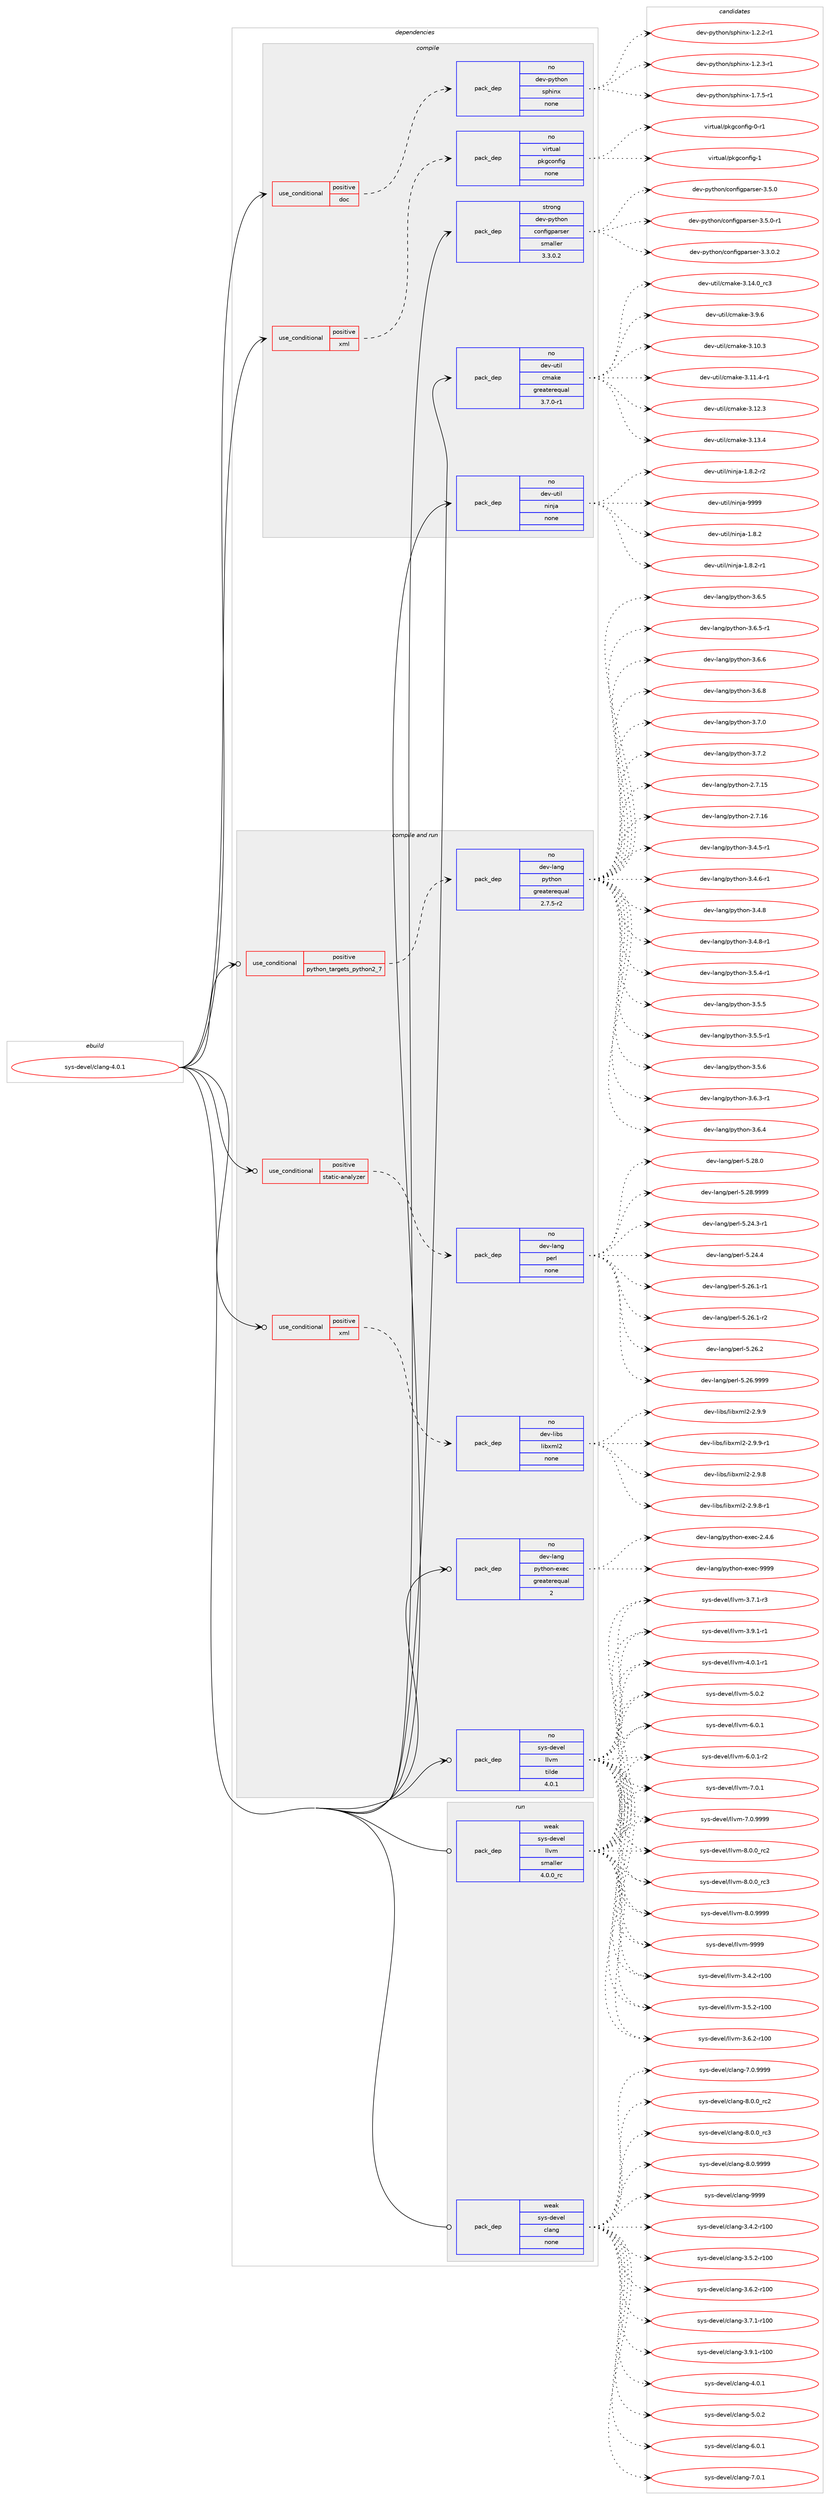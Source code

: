 digraph prolog {

# *************
# Graph options
# *************

newrank=true;
concentrate=true;
compound=true;
graph [rankdir=LR,fontname=Helvetica,fontsize=10,ranksep=1.5];#, ranksep=2.5, nodesep=0.2];
edge  [arrowhead=vee];
node  [fontname=Helvetica,fontsize=10];

# **********
# The ebuild
# **********

subgraph cluster_leftcol {
color=gray;
rank=same;
label=<<i>ebuild</i>>;
id [label="sys-devel/clang-4.0.1", color=red, width=4, href="../sys-devel/clang-4.0.1.svg"];
}

# ****************
# The dependencies
# ****************

subgraph cluster_midcol {
color=gray;
label=<<i>dependencies</i>>;
subgraph cluster_compile {
fillcolor="#eeeeee";
style=filled;
label=<<i>compile</i>>;
subgraph cond459390 {
dependency1726824 [label=<<TABLE BORDER="0" CELLBORDER="1" CELLSPACING="0" CELLPADDING="4"><TR><TD ROWSPAN="3" CELLPADDING="10">use_conditional</TD></TR><TR><TD>positive</TD></TR><TR><TD>doc</TD></TR></TABLE>>, shape=none, color=red];
subgraph pack1239136 {
dependency1726825 [label=<<TABLE BORDER="0" CELLBORDER="1" CELLSPACING="0" CELLPADDING="4" WIDTH="220"><TR><TD ROWSPAN="6" CELLPADDING="30">pack_dep</TD></TR><TR><TD WIDTH="110">no</TD></TR><TR><TD>dev-python</TD></TR><TR><TD>sphinx</TD></TR><TR><TD>none</TD></TR><TR><TD></TD></TR></TABLE>>, shape=none, color=blue];
}
dependency1726824:e -> dependency1726825:w [weight=20,style="dashed",arrowhead="vee"];
}
id:e -> dependency1726824:w [weight=20,style="solid",arrowhead="vee"];
subgraph cond459391 {
dependency1726826 [label=<<TABLE BORDER="0" CELLBORDER="1" CELLSPACING="0" CELLPADDING="4"><TR><TD ROWSPAN="3" CELLPADDING="10">use_conditional</TD></TR><TR><TD>positive</TD></TR><TR><TD>xml</TD></TR></TABLE>>, shape=none, color=red];
subgraph pack1239137 {
dependency1726827 [label=<<TABLE BORDER="0" CELLBORDER="1" CELLSPACING="0" CELLPADDING="4" WIDTH="220"><TR><TD ROWSPAN="6" CELLPADDING="30">pack_dep</TD></TR><TR><TD WIDTH="110">no</TD></TR><TR><TD>virtual</TD></TR><TR><TD>pkgconfig</TD></TR><TR><TD>none</TD></TR><TR><TD></TD></TR></TABLE>>, shape=none, color=blue];
}
dependency1726826:e -> dependency1726827:w [weight=20,style="dashed",arrowhead="vee"];
}
id:e -> dependency1726826:w [weight=20,style="solid",arrowhead="vee"];
subgraph pack1239138 {
dependency1726828 [label=<<TABLE BORDER="0" CELLBORDER="1" CELLSPACING="0" CELLPADDING="4" WIDTH="220"><TR><TD ROWSPAN="6" CELLPADDING="30">pack_dep</TD></TR><TR><TD WIDTH="110">no</TD></TR><TR><TD>dev-util</TD></TR><TR><TD>cmake</TD></TR><TR><TD>greaterequal</TD></TR><TR><TD>3.7.0-r1</TD></TR></TABLE>>, shape=none, color=blue];
}
id:e -> dependency1726828:w [weight=20,style="solid",arrowhead="vee"];
subgraph pack1239139 {
dependency1726829 [label=<<TABLE BORDER="0" CELLBORDER="1" CELLSPACING="0" CELLPADDING="4" WIDTH="220"><TR><TD ROWSPAN="6" CELLPADDING="30">pack_dep</TD></TR><TR><TD WIDTH="110">no</TD></TR><TR><TD>dev-util</TD></TR><TR><TD>ninja</TD></TR><TR><TD>none</TD></TR><TR><TD></TD></TR></TABLE>>, shape=none, color=blue];
}
id:e -> dependency1726829:w [weight=20,style="solid",arrowhead="vee"];
subgraph pack1239140 {
dependency1726830 [label=<<TABLE BORDER="0" CELLBORDER="1" CELLSPACING="0" CELLPADDING="4" WIDTH="220"><TR><TD ROWSPAN="6" CELLPADDING="30">pack_dep</TD></TR><TR><TD WIDTH="110">strong</TD></TR><TR><TD>dev-python</TD></TR><TR><TD>configparser</TD></TR><TR><TD>smaller</TD></TR><TR><TD>3.3.0.2</TD></TR></TABLE>>, shape=none, color=blue];
}
id:e -> dependency1726830:w [weight=20,style="solid",arrowhead="vee"];
}
subgraph cluster_compileandrun {
fillcolor="#eeeeee";
style=filled;
label=<<i>compile and run</i>>;
subgraph cond459392 {
dependency1726831 [label=<<TABLE BORDER="0" CELLBORDER="1" CELLSPACING="0" CELLPADDING="4"><TR><TD ROWSPAN="3" CELLPADDING="10">use_conditional</TD></TR><TR><TD>positive</TD></TR><TR><TD>python_targets_python2_7</TD></TR></TABLE>>, shape=none, color=red];
subgraph pack1239141 {
dependency1726832 [label=<<TABLE BORDER="0" CELLBORDER="1" CELLSPACING="0" CELLPADDING="4" WIDTH="220"><TR><TD ROWSPAN="6" CELLPADDING="30">pack_dep</TD></TR><TR><TD WIDTH="110">no</TD></TR><TR><TD>dev-lang</TD></TR><TR><TD>python</TD></TR><TR><TD>greaterequal</TD></TR><TR><TD>2.7.5-r2</TD></TR></TABLE>>, shape=none, color=blue];
}
dependency1726831:e -> dependency1726832:w [weight=20,style="dashed",arrowhead="vee"];
}
id:e -> dependency1726831:w [weight=20,style="solid",arrowhead="odotvee"];
subgraph cond459393 {
dependency1726833 [label=<<TABLE BORDER="0" CELLBORDER="1" CELLSPACING="0" CELLPADDING="4"><TR><TD ROWSPAN="3" CELLPADDING="10">use_conditional</TD></TR><TR><TD>positive</TD></TR><TR><TD>static-analyzer</TD></TR></TABLE>>, shape=none, color=red];
subgraph pack1239142 {
dependency1726834 [label=<<TABLE BORDER="0" CELLBORDER="1" CELLSPACING="0" CELLPADDING="4" WIDTH="220"><TR><TD ROWSPAN="6" CELLPADDING="30">pack_dep</TD></TR><TR><TD WIDTH="110">no</TD></TR><TR><TD>dev-lang</TD></TR><TR><TD>perl</TD></TR><TR><TD>none</TD></TR><TR><TD></TD></TR></TABLE>>, shape=none, color=blue];
}
dependency1726833:e -> dependency1726834:w [weight=20,style="dashed",arrowhead="vee"];
}
id:e -> dependency1726833:w [weight=20,style="solid",arrowhead="odotvee"];
subgraph cond459394 {
dependency1726835 [label=<<TABLE BORDER="0" CELLBORDER="1" CELLSPACING="0" CELLPADDING="4"><TR><TD ROWSPAN="3" CELLPADDING="10">use_conditional</TD></TR><TR><TD>positive</TD></TR><TR><TD>xml</TD></TR></TABLE>>, shape=none, color=red];
subgraph pack1239143 {
dependency1726836 [label=<<TABLE BORDER="0" CELLBORDER="1" CELLSPACING="0" CELLPADDING="4" WIDTH="220"><TR><TD ROWSPAN="6" CELLPADDING="30">pack_dep</TD></TR><TR><TD WIDTH="110">no</TD></TR><TR><TD>dev-libs</TD></TR><TR><TD>libxml2</TD></TR><TR><TD>none</TD></TR><TR><TD></TD></TR></TABLE>>, shape=none, color=blue];
}
dependency1726835:e -> dependency1726836:w [weight=20,style="dashed",arrowhead="vee"];
}
id:e -> dependency1726835:w [weight=20,style="solid",arrowhead="odotvee"];
subgraph pack1239144 {
dependency1726837 [label=<<TABLE BORDER="0" CELLBORDER="1" CELLSPACING="0" CELLPADDING="4" WIDTH="220"><TR><TD ROWSPAN="6" CELLPADDING="30">pack_dep</TD></TR><TR><TD WIDTH="110">no</TD></TR><TR><TD>dev-lang</TD></TR><TR><TD>python-exec</TD></TR><TR><TD>greaterequal</TD></TR><TR><TD>2</TD></TR></TABLE>>, shape=none, color=blue];
}
id:e -> dependency1726837:w [weight=20,style="solid",arrowhead="odotvee"];
subgraph pack1239145 {
dependency1726838 [label=<<TABLE BORDER="0" CELLBORDER="1" CELLSPACING="0" CELLPADDING="4" WIDTH="220"><TR><TD ROWSPAN="6" CELLPADDING="30">pack_dep</TD></TR><TR><TD WIDTH="110">no</TD></TR><TR><TD>sys-devel</TD></TR><TR><TD>llvm</TD></TR><TR><TD>tilde</TD></TR><TR><TD>4.0.1</TD></TR></TABLE>>, shape=none, color=blue];
}
id:e -> dependency1726838:w [weight=20,style="solid",arrowhead="odotvee"];
}
subgraph cluster_run {
fillcolor="#eeeeee";
style=filled;
label=<<i>run</i>>;
subgraph pack1239146 {
dependency1726839 [label=<<TABLE BORDER="0" CELLBORDER="1" CELLSPACING="0" CELLPADDING="4" WIDTH="220"><TR><TD ROWSPAN="6" CELLPADDING="30">pack_dep</TD></TR><TR><TD WIDTH="110">weak</TD></TR><TR><TD>sys-devel</TD></TR><TR><TD>clang</TD></TR><TR><TD>none</TD></TR><TR><TD></TD></TR></TABLE>>, shape=none, color=blue];
}
id:e -> dependency1726839:w [weight=20,style="solid",arrowhead="odot"];
subgraph pack1239147 {
dependency1726840 [label=<<TABLE BORDER="0" CELLBORDER="1" CELLSPACING="0" CELLPADDING="4" WIDTH="220"><TR><TD ROWSPAN="6" CELLPADDING="30">pack_dep</TD></TR><TR><TD WIDTH="110">weak</TD></TR><TR><TD>sys-devel</TD></TR><TR><TD>llvm</TD></TR><TR><TD>smaller</TD></TR><TR><TD>4.0.0_rc</TD></TR></TABLE>>, shape=none, color=blue];
}
id:e -> dependency1726840:w [weight=20,style="solid",arrowhead="odot"];
}
}

# **************
# The candidates
# **************

subgraph cluster_choices {
rank=same;
color=gray;
label=<<i>candidates</i>>;

subgraph choice1239136 {
color=black;
nodesep=1;
choice10010111845112121116104111110471151121041051101204549465046504511449 [label="dev-python/sphinx-1.2.2-r1", color=red, width=4,href="../dev-python/sphinx-1.2.2-r1.svg"];
choice10010111845112121116104111110471151121041051101204549465046514511449 [label="dev-python/sphinx-1.2.3-r1", color=red, width=4,href="../dev-python/sphinx-1.2.3-r1.svg"];
choice10010111845112121116104111110471151121041051101204549465546534511449 [label="dev-python/sphinx-1.7.5-r1", color=red, width=4,href="../dev-python/sphinx-1.7.5-r1.svg"];
dependency1726825:e -> choice10010111845112121116104111110471151121041051101204549465046504511449:w [style=dotted,weight="100"];
dependency1726825:e -> choice10010111845112121116104111110471151121041051101204549465046514511449:w [style=dotted,weight="100"];
dependency1726825:e -> choice10010111845112121116104111110471151121041051101204549465546534511449:w [style=dotted,weight="100"];
}
subgraph choice1239137 {
color=black;
nodesep=1;
choice11810511411611797108471121071039911111010210510345484511449 [label="virtual/pkgconfig-0-r1", color=red, width=4,href="../virtual/pkgconfig-0-r1.svg"];
choice1181051141161179710847112107103991111101021051034549 [label="virtual/pkgconfig-1", color=red, width=4,href="../virtual/pkgconfig-1.svg"];
dependency1726827:e -> choice11810511411611797108471121071039911111010210510345484511449:w [style=dotted,weight="100"];
dependency1726827:e -> choice1181051141161179710847112107103991111101021051034549:w [style=dotted,weight="100"];
}
subgraph choice1239138 {
color=black;
nodesep=1;
choice1001011184511711610510847991099710710145514649484651 [label="dev-util/cmake-3.10.3", color=red, width=4,href="../dev-util/cmake-3.10.3.svg"];
choice10010111845117116105108479910997107101455146494946524511449 [label="dev-util/cmake-3.11.4-r1", color=red, width=4,href="../dev-util/cmake-3.11.4-r1.svg"];
choice1001011184511711610510847991099710710145514649504651 [label="dev-util/cmake-3.12.3", color=red, width=4,href="../dev-util/cmake-3.12.3.svg"];
choice1001011184511711610510847991099710710145514649514652 [label="dev-util/cmake-3.13.4", color=red, width=4,href="../dev-util/cmake-3.13.4.svg"];
choice1001011184511711610510847991099710710145514649524648951149951 [label="dev-util/cmake-3.14.0_rc3", color=red, width=4,href="../dev-util/cmake-3.14.0_rc3.svg"];
choice10010111845117116105108479910997107101455146574654 [label="dev-util/cmake-3.9.6", color=red, width=4,href="../dev-util/cmake-3.9.6.svg"];
dependency1726828:e -> choice1001011184511711610510847991099710710145514649484651:w [style=dotted,weight="100"];
dependency1726828:e -> choice10010111845117116105108479910997107101455146494946524511449:w [style=dotted,weight="100"];
dependency1726828:e -> choice1001011184511711610510847991099710710145514649504651:w [style=dotted,weight="100"];
dependency1726828:e -> choice1001011184511711610510847991099710710145514649514652:w [style=dotted,weight="100"];
dependency1726828:e -> choice1001011184511711610510847991099710710145514649524648951149951:w [style=dotted,weight="100"];
dependency1726828:e -> choice10010111845117116105108479910997107101455146574654:w [style=dotted,weight="100"];
}
subgraph choice1239139 {
color=black;
nodesep=1;
choice100101118451171161051084711010511010697454946564650 [label="dev-util/ninja-1.8.2", color=red, width=4,href="../dev-util/ninja-1.8.2.svg"];
choice1001011184511711610510847110105110106974549465646504511449 [label="dev-util/ninja-1.8.2-r1", color=red, width=4,href="../dev-util/ninja-1.8.2-r1.svg"];
choice1001011184511711610510847110105110106974549465646504511450 [label="dev-util/ninja-1.8.2-r2", color=red, width=4,href="../dev-util/ninja-1.8.2-r2.svg"];
choice1001011184511711610510847110105110106974557575757 [label="dev-util/ninja-9999", color=red, width=4,href="../dev-util/ninja-9999.svg"];
dependency1726829:e -> choice100101118451171161051084711010511010697454946564650:w [style=dotted,weight="100"];
dependency1726829:e -> choice1001011184511711610510847110105110106974549465646504511449:w [style=dotted,weight="100"];
dependency1726829:e -> choice1001011184511711610510847110105110106974549465646504511450:w [style=dotted,weight="100"];
dependency1726829:e -> choice1001011184511711610510847110105110106974557575757:w [style=dotted,weight="100"];
}
subgraph choice1239140 {
color=black;
nodesep=1;
choice100101118451121211161041111104799111110102105103112971141151011144551465146484650 [label="dev-python/configparser-3.3.0.2", color=red, width=4,href="../dev-python/configparser-3.3.0.2.svg"];
choice10010111845112121116104111110479911111010210510311297114115101114455146534648 [label="dev-python/configparser-3.5.0", color=red, width=4,href="../dev-python/configparser-3.5.0.svg"];
choice100101118451121211161041111104799111110102105103112971141151011144551465346484511449 [label="dev-python/configparser-3.5.0-r1", color=red, width=4,href="../dev-python/configparser-3.5.0-r1.svg"];
dependency1726830:e -> choice100101118451121211161041111104799111110102105103112971141151011144551465146484650:w [style=dotted,weight="100"];
dependency1726830:e -> choice10010111845112121116104111110479911111010210510311297114115101114455146534648:w [style=dotted,weight="100"];
dependency1726830:e -> choice100101118451121211161041111104799111110102105103112971141151011144551465346484511449:w [style=dotted,weight="100"];
}
subgraph choice1239141 {
color=black;
nodesep=1;
choice10010111845108971101034711212111610411111045504655464953 [label="dev-lang/python-2.7.15", color=red, width=4,href="../dev-lang/python-2.7.15.svg"];
choice10010111845108971101034711212111610411111045504655464954 [label="dev-lang/python-2.7.16", color=red, width=4,href="../dev-lang/python-2.7.16.svg"];
choice1001011184510897110103471121211161041111104551465246534511449 [label="dev-lang/python-3.4.5-r1", color=red, width=4,href="../dev-lang/python-3.4.5-r1.svg"];
choice1001011184510897110103471121211161041111104551465246544511449 [label="dev-lang/python-3.4.6-r1", color=red, width=4,href="../dev-lang/python-3.4.6-r1.svg"];
choice100101118451089711010347112121116104111110455146524656 [label="dev-lang/python-3.4.8", color=red, width=4,href="../dev-lang/python-3.4.8.svg"];
choice1001011184510897110103471121211161041111104551465246564511449 [label="dev-lang/python-3.4.8-r1", color=red, width=4,href="../dev-lang/python-3.4.8-r1.svg"];
choice1001011184510897110103471121211161041111104551465346524511449 [label="dev-lang/python-3.5.4-r1", color=red, width=4,href="../dev-lang/python-3.5.4-r1.svg"];
choice100101118451089711010347112121116104111110455146534653 [label="dev-lang/python-3.5.5", color=red, width=4,href="../dev-lang/python-3.5.5.svg"];
choice1001011184510897110103471121211161041111104551465346534511449 [label="dev-lang/python-3.5.5-r1", color=red, width=4,href="../dev-lang/python-3.5.5-r1.svg"];
choice100101118451089711010347112121116104111110455146534654 [label="dev-lang/python-3.5.6", color=red, width=4,href="../dev-lang/python-3.5.6.svg"];
choice1001011184510897110103471121211161041111104551465446514511449 [label="dev-lang/python-3.6.3-r1", color=red, width=4,href="../dev-lang/python-3.6.3-r1.svg"];
choice100101118451089711010347112121116104111110455146544652 [label="dev-lang/python-3.6.4", color=red, width=4,href="../dev-lang/python-3.6.4.svg"];
choice100101118451089711010347112121116104111110455146544653 [label="dev-lang/python-3.6.5", color=red, width=4,href="../dev-lang/python-3.6.5.svg"];
choice1001011184510897110103471121211161041111104551465446534511449 [label="dev-lang/python-3.6.5-r1", color=red, width=4,href="../dev-lang/python-3.6.5-r1.svg"];
choice100101118451089711010347112121116104111110455146544654 [label="dev-lang/python-3.6.6", color=red, width=4,href="../dev-lang/python-3.6.6.svg"];
choice100101118451089711010347112121116104111110455146544656 [label="dev-lang/python-3.6.8", color=red, width=4,href="../dev-lang/python-3.6.8.svg"];
choice100101118451089711010347112121116104111110455146554648 [label="dev-lang/python-3.7.0", color=red, width=4,href="../dev-lang/python-3.7.0.svg"];
choice100101118451089711010347112121116104111110455146554650 [label="dev-lang/python-3.7.2", color=red, width=4,href="../dev-lang/python-3.7.2.svg"];
dependency1726832:e -> choice10010111845108971101034711212111610411111045504655464953:w [style=dotted,weight="100"];
dependency1726832:e -> choice10010111845108971101034711212111610411111045504655464954:w [style=dotted,weight="100"];
dependency1726832:e -> choice1001011184510897110103471121211161041111104551465246534511449:w [style=dotted,weight="100"];
dependency1726832:e -> choice1001011184510897110103471121211161041111104551465246544511449:w [style=dotted,weight="100"];
dependency1726832:e -> choice100101118451089711010347112121116104111110455146524656:w [style=dotted,weight="100"];
dependency1726832:e -> choice1001011184510897110103471121211161041111104551465246564511449:w [style=dotted,weight="100"];
dependency1726832:e -> choice1001011184510897110103471121211161041111104551465346524511449:w [style=dotted,weight="100"];
dependency1726832:e -> choice100101118451089711010347112121116104111110455146534653:w [style=dotted,weight="100"];
dependency1726832:e -> choice1001011184510897110103471121211161041111104551465346534511449:w [style=dotted,weight="100"];
dependency1726832:e -> choice100101118451089711010347112121116104111110455146534654:w [style=dotted,weight="100"];
dependency1726832:e -> choice1001011184510897110103471121211161041111104551465446514511449:w [style=dotted,weight="100"];
dependency1726832:e -> choice100101118451089711010347112121116104111110455146544652:w [style=dotted,weight="100"];
dependency1726832:e -> choice100101118451089711010347112121116104111110455146544653:w [style=dotted,weight="100"];
dependency1726832:e -> choice1001011184510897110103471121211161041111104551465446534511449:w [style=dotted,weight="100"];
dependency1726832:e -> choice100101118451089711010347112121116104111110455146544654:w [style=dotted,weight="100"];
dependency1726832:e -> choice100101118451089711010347112121116104111110455146544656:w [style=dotted,weight="100"];
dependency1726832:e -> choice100101118451089711010347112121116104111110455146554648:w [style=dotted,weight="100"];
dependency1726832:e -> choice100101118451089711010347112121116104111110455146554650:w [style=dotted,weight="100"];
}
subgraph choice1239142 {
color=black;
nodesep=1;
choice100101118451089711010347112101114108455346505246514511449 [label="dev-lang/perl-5.24.3-r1", color=red, width=4,href="../dev-lang/perl-5.24.3-r1.svg"];
choice10010111845108971101034711210111410845534650524652 [label="dev-lang/perl-5.24.4", color=red, width=4,href="../dev-lang/perl-5.24.4.svg"];
choice100101118451089711010347112101114108455346505446494511449 [label="dev-lang/perl-5.26.1-r1", color=red, width=4,href="../dev-lang/perl-5.26.1-r1.svg"];
choice100101118451089711010347112101114108455346505446494511450 [label="dev-lang/perl-5.26.1-r2", color=red, width=4,href="../dev-lang/perl-5.26.1-r2.svg"];
choice10010111845108971101034711210111410845534650544650 [label="dev-lang/perl-5.26.2", color=red, width=4,href="../dev-lang/perl-5.26.2.svg"];
choice10010111845108971101034711210111410845534650544657575757 [label="dev-lang/perl-5.26.9999", color=red, width=4,href="../dev-lang/perl-5.26.9999.svg"];
choice10010111845108971101034711210111410845534650564648 [label="dev-lang/perl-5.28.0", color=red, width=4,href="../dev-lang/perl-5.28.0.svg"];
choice10010111845108971101034711210111410845534650564657575757 [label="dev-lang/perl-5.28.9999", color=red, width=4,href="../dev-lang/perl-5.28.9999.svg"];
dependency1726834:e -> choice100101118451089711010347112101114108455346505246514511449:w [style=dotted,weight="100"];
dependency1726834:e -> choice10010111845108971101034711210111410845534650524652:w [style=dotted,weight="100"];
dependency1726834:e -> choice100101118451089711010347112101114108455346505446494511449:w [style=dotted,weight="100"];
dependency1726834:e -> choice100101118451089711010347112101114108455346505446494511450:w [style=dotted,weight="100"];
dependency1726834:e -> choice10010111845108971101034711210111410845534650544650:w [style=dotted,weight="100"];
dependency1726834:e -> choice10010111845108971101034711210111410845534650544657575757:w [style=dotted,weight="100"];
dependency1726834:e -> choice10010111845108971101034711210111410845534650564648:w [style=dotted,weight="100"];
dependency1726834:e -> choice10010111845108971101034711210111410845534650564657575757:w [style=dotted,weight="100"];
}
subgraph choice1239143 {
color=black;
nodesep=1;
choice1001011184510810598115471081059812010910850455046574656 [label="dev-libs/libxml2-2.9.8", color=red, width=4,href="../dev-libs/libxml2-2.9.8.svg"];
choice10010111845108105981154710810598120109108504550465746564511449 [label="dev-libs/libxml2-2.9.8-r1", color=red, width=4,href="../dev-libs/libxml2-2.9.8-r1.svg"];
choice1001011184510810598115471081059812010910850455046574657 [label="dev-libs/libxml2-2.9.9", color=red, width=4,href="../dev-libs/libxml2-2.9.9.svg"];
choice10010111845108105981154710810598120109108504550465746574511449 [label="dev-libs/libxml2-2.9.9-r1", color=red, width=4,href="../dev-libs/libxml2-2.9.9-r1.svg"];
dependency1726836:e -> choice1001011184510810598115471081059812010910850455046574656:w [style=dotted,weight="100"];
dependency1726836:e -> choice10010111845108105981154710810598120109108504550465746564511449:w [style=dotted,weight="100"];
dependency1726836:e -> choice1001011184510810598115471081059812010910850455046574657:w [style=dotted,weight="100"];
dependency1726836:e -> choice10010111845108105981154710810598120109108504550465746574511449:w [style=dotted,weight="100"];
}
subgraph choice1239144 {
color=black;
nodesep=1;
choice1001011184510897110103471121211161041111104510112010199455046524654 [label="dev-lang/python-exec-2.4.6", color=red, width=4,href="../dev-lang/python-exec-2.4.6.svg"];
choice10010111845108971101034711212111610411111045101120101994557575757 [label="dev-lang/python-exec-9999", color=red, width=4,href="../dev-lang/python-exec-9999.svg"];
dependency1726837:e -> choice1001011184510897110103471121211161041111104510112010199455046524654:w [style=dotted,weight="100"];
dependency1726837:e -> choice10010111845108971101034711212111610411111045101120101994557575757:w [style=dotted,weight="100"];
}
subgraph choice1239145 {
color=black;
nodesep=1;
choice115121115451001011181011084710810811810945514652465045114494848 [label="sys-devel/llvm-3.4.2-r100", color=red, width=4,href="../sys-devel/llvm-3.4.2-r100.svg"];
choice115121115451001011181011084710810811810945514653465045114494848 [label="sys-devel/llvm-3.5.2-r100", color=red, width=4,href="../sys-devel/llvm-3.5.2-r100.svg"];
choice115121115451001011181011084710810811810945514654465045114494848 [label="sys-devel/llvm-3.6.2-r100", color=red, width=4,href="../sys-devel/llvm-3.6.2-r100.svg"];
choice11512111545100101118101108471081081181094551465546494511451 [label="sys-devel/llvm-3.7.1-r3", color=red, width=4,href="../sys-devel/llvm-3.7.1-r3.svg"];
choice11512111545100101118101108471081081181094551465746494511449 [label="sys-devel/llvm-3.9.1-r1", color=red, width=4,href="../sys-devel/llvm-3.9.1-r1.svg"];
choice11512111545100101118101108471081081181094552464846494511449 [label="sys-devel/llvm-4.0.1-r1", color=red, width=4,href="../sys-devel/llvm-4.0.1-r1.svg"];
choice1151211154510010111810110847108108118109455346484650 [label="sys-devel/llvm-5.0.2", color=red, width=4,href="../sys-devel/llvm-5.0.2.svg"];
choice1151211154510010111810110847108108118109455446484649 [label="sys-devel/llvm-6.0.1", color=red, width=4,href="../sys-devel/llvm-6.0.1.svg"];
choice11512111545100101118101108471081081181094554464846494511450 [label="sys-devel/llvm-6.0.1-r2", color=red, width=4,href="../sys-devel/llvm-6.0.1-r2.svg"];
choice1151211154510010111810110847108108118109455546484649 [label="sys-devel/llvm-7.0.1", color=red, width=4,href="../sys-devel/llvm-7.0.1.svg"];
choice1151211154510010111810110847108108118109455546484657575757 [label="sys-devel/llvm-7.0.9999", color=red, width=4,href="../sys-devel/llvm-7.0.9999.svg"];
choice1151211154510010111810110847108108118109455646484648951149950 [label="sys-devel/llvm-8.0.0_rc2", color=red, width=4,href="../sys-devel/llvm-8.0.0_rc2.svg"];
choice1151211154510010111810110847108108118109455646484648951149951 [label="sys-devel/llvm-8.0.0_rc3", color=red, width=4,href="../sys-devel/llvm-8.0.0_rc3.svg"];
choice1151211154510010111810110847108108118109455646484657575757 [label="sys-devel/llvm-8.0.9999", color=red, width=4,href="../sys-devel/llvm-8.0.9999.svg"];
choice11512111545100101118101108471081081181094557575757 [label="sys-devel/llvm-9999", color=red, width=4,href="../sys-devel/llvm-9999.svg"];
dependency1726838:e -> choice115121115451001011181011084710810811810945514652465045114494848:w [style=dotted,weight="100"];
dependency1726838:e -> choice115121115451001011181011084710810811810945514653465045114494848:w [style=dotted,weight="100"];
dependency1726838:e -> choice115121115451001011181011084710810811810945514654465045114494848:w [style=dotted,weight="100"];
dependency1726838:e -> choice11512111545100101118101108471081081181094551465546494511451:w [style=dotted,weight="100"];
dependency1726838:e -> choice11512111545100101118101108471081081181094551465746494511449:w [style=dotted,weight="100"];
dependency1726838:e -> choice11512111545100101118101108471081081181094552464846494511449:w [style=dotted,weight="100"];
dependency1726838:e -> choice1151211154510010111810110847108108118109455346484650:w [style=dotted,weight="100"];
dependency1726838:e -> choice1151211154510010111810110847108108118109455446484649:w [style=dotted,weight="100"];
dependency1726838:e -> choice11512111545100101118101108471081081181094554464846494511450:w [style=dotted,weight="100"];
dependency1726838:e -> choice1151211154510010111810110847108108118109455546484649:w [style=dotted,weight="100"];
dependency1726838:e -> choice1151211154510010111810110847108108118109455546484657575757:w [style=dotted,weight="100"];
dependency1726838:e -> choice1151211154510010111810110847108108118109455646484648951149950:w [style=dotted,weight="100"];
dependency1726838:e -> choice1151211154510010111810110847108108118109455646484648951149951:w [style=dotted,weight="100"];
dependency1726838:e -> choice1151211154510010111810110847108108118109455646484657575757:w [style=dotted,weight="100"];
dependency1726838:e -> choice11512111545100101118101108471081081181094557575757:w [style=dotted,weight="100"];
}
subgraph choice1239146 {
color=black;
nodesep=1;
choice1151211154510010111810110847991089711010345514652465045114494848 [label="sys-devel/clang-3.4.2-r100", color=red, width=4,href="../sys-devel/clang-3.4.2-r100.svg"];
choice1151211154510010111810110847991089711010345514653465045114494848 [label="sys-devel/clang-3.5.2-r100", color=red, width=4,href="../sys-devel/clang-3.5.2-r100.svg"];
choice1151211154510010111810110847991089711010345514654465045114494848 [label="sys-devel/clang-3.6.2-r100", color=red, width=4,href="../sys-devel/clang-3.6.2-r100.svg"];
choice1151211154510010111810110847991089711010345514655464945114494848 [label="sys-devel/clang-3.7.1-r100", color=red, width=4,href="../sys-devel/clang-3.7.1-r100.svg"];
choice1151211154510010111810110847991089711010345514657464945114494848 [label="sys-devel/clang-3.9.1-r100", color=red, width=4,href="../sys-devel/clang-3.9.1-r100.svg"];
choice11512111545100101118101108479910897110103455246484649 [label="sys-devel/clang-4.0.1", color=red, width=4,href="../sys-devel/clang-4.0.1.svg"];
choice11512111545100101118101108479910897110103455346484650 [label="sys-devel/clang-5.0.2", color=red, width=4,href="../sys-devel/clang-5.0.2.svg"];
choice11512111545100101118101108479910897110103455446484649 [label="sys-devel/clang-6.0.1", color=red, width=4,href="../sys-devel/clang-6.0.1.svg"];
choice11512111545100101118101108479910897110103455546484649 [label="sys-devel/clang-7.0.1", color=red, width=4,href="../sys-devel/clang-7.0.1.svg"];
choice11512111545100101118101108479910897110103455546484657575757 [label="sys-devel/clang-7.0.9999", color=red, width=4,href="../sys-devel/clang-7.0.9999.svg"];
choice11512111545100101118101108479910897110103455646484648951149950 [label="sys-devel/clang-8.0.0_rc2", color=red, width=4,href="../sys-devel/clang-8.0.0_rc2.svg"];
choice11512111545100101118101108479910897110103455646484648951149951 [label="sys-devel/clang-8.0.0_rc3", color=red, width=4,href="../sys-devel/clang-8.0.0_rc3.svg"];
choice11512111545100101118101108479910897110103455646484657575757 [label="sys-devel/clang-8.0.9999", color=red, width=4,href="../sys-devel/clang-8.0.9999.svg"];
choice115121115451001011181011084799108971101034557575757 [label="sys-devel/clang-9999", color=red, width=4,href="../sys-devel/clang-9999.svg"];
dependency1726839:e -> choice1151211154510010111810110847991089711010345514652465045114494848:w [style=dotted,weight="100"];
dependency1726839:e -> choice1151211154510010111810110847991089711010345514653465045114494848:w [style=dotted,weight="100"];
dependency1726839:e -> choice1151211154510010111810110847991089711010345514654465045114494848:w [style=dotted,weight="100"];
dependency1726839:e -> choice1151211154510010111810110847991089711010345514655464945114494848:w [style=dotted,weight="100"];
dependency1726839:e -> choice1151211154510010111810110847991089711010345514657464945114494848:w [style=dotted,weight="100"];
dependency1726839:e -> choice11512111545100101118101108479910897110103455246484649:w [style=dotted,weight="100"];
dependency1726839:e -> choice11512111545100101118101108479910897110103455346484650:w [style=dotted,weight="100"];
dependency1726839:e -> choice11512111545100101118101108479910897110103455446484649:w [style=dotted,weight="100"];
dependency1726839:e -> choice11512111545100101118101108479910897110103455546484649:w [style=dotted,weight="100"];
dependency1726839:e -> choice11512111545100101118101108479910897110103455546484657575757:w [style=dotted,weight="100"];
dependency1726839:e -> choice11512111545100101118101108479910897110103455646484648951149950:w [style=dotted,weight="100"];
dependency1726839:e -> choice11512111545100101118101108479910897110103455646484648951149951:w [style=dotted,weight="100"];
dependency1726839:e -> choice11512111545100101118101108479910897110103455646484657575757:w [style=dotted,weight="100"];
dependency1726839:e -> choice115121115451001011181011084799108971101034557575757:w [style=dotted,weight="100"];
}
subgraph choice1239147 {
color=black;
nodesep=1;
choice115121115451001011181011084710810811810945514652465045114494848 [label="sys-devel/llvm-3.4.2-r100", color=red, width=4,href="../sys-devel/llvm-3.4.2-r100.svg"];
choice115121115451001011181011084710810811810945514653465045114494848 [label="sys-devel/llvm-3.5.2-r100", color=red, width=4,href="../sys-devel/llvm-3.5.2-r100.svg"];
choice115121115451001011181011084710810811810945514654465045114494848 [label="sys-devel/llvm-3.6.2-r100", color=red, width=4,href="../sys-devel/llvm-3.6.2-r100.svg"];
choice11512111545100101118101108471081081181094551465546494511451 [label="sys-devel/llvm-3.7.1-r3", color=red, width=4,href="../sys-devel/llvm-3.7.1-r3.svg"];
choice11512111545100101118101108471081081181094551465746494511449 [label="sys-devel/llvm-3.9.1-r1", color=red, width=4,href="../sys-devel/llvm-3.9.1-r1.svg"];
choice11512111545100101118101108471081081181094552464846494511449 [label="sys-devel/llvm-4.0.1-r1", color=red, width=4,href="../sys-devel/llvm-4.0.1-r1.svg"];
choice1151211154510010111810110847108108118109455346484650 [label="sys-devel/llvm-5.0.2", color=red, width=4,href="../sys-devel/llvm-5.0.2.svg"];
choice1151211154510010111810110847108108118109455446484649 [label="sys-devel/llvm-6.0.1", color=red, width=4,href="../sys-devel/llvm-6.0.1.svg"];
choice11512111545100101118101108471081081181094554464846494511450 [label="sys-devel/llvm-6.0.1-r2", color=red, width=4,href="../sys-devel/llvm-6.0.1-r2.svg"];
choice1151211154510010111810110847108108118109455546484649 [label="sys-devel/llvm-7.0.1", color=red, width=4,href="../sys-devel/llvm-7.0.1.svg"];
choice1151211154510010111810110847108108118109455546484657575757 [label="sys-devel/llvm-7.0.9999", color=red, width=4,href="../sys-devel/llvm-7.0.9999.svg"];
choice1151211154510010111810110847108108118109455646484648951149950 [label="sys-devel/llvm-8.0.0_rc2", color=red, width=4,href="../sys-devel/llvm-8.0.0_rc2.svg"];
choice1151211154510010111810110847108108118109455646484648951149951 [label="sys-devel/llvm-8.0.0_rc3", color=red, width=4,href="../sys-devel/llvm-8.0.0_rc3.svg"];
choice1151211154510010111810110847108108118109455646484657575757 [label="sys-devel/llvm-8.0.9999", color=red, width=4,href="../sys-devel/llvm-8.0.9999.svg"];
choice11512111545100101118101108471081081181094557575757 [label="sys-devel/llvm-9999", color=red, width=4,href="../sys-devel/llvm-9999.svg"];
dependency1726840:e -> choice115121115451001011181011084710810811810945514652465045114494848:w [style=dotted,weight="100"];
dependency1726840:e -> choice115121115451001011181011084710810811810945514653465045114494848:w [style=dotted,weight="100"];
dependency1726840:e -> choice115121115451001011181011084710810811810945514654465045114494848:w [style=dotted,weight="100"];
dependency1726840:e -> choice11512111545100101118101108471081081181094551465546494511451:w [style=dotted,weight="100"];
dependency1726840:e -> choice11512111545100101118101108471081081181094551465746494511449:w [style=dotted,weight="100"];
dependency1726840:e -> choice11512111545100101118101108471081081181094552464846494511449:w [style=dotted,weight="100"];
dependency1726840:e -> choice1151211154510010111810110847108108118109455346484650:w [style=dotted,weight="100"];
dependency1726840:e -> choice1151211154510010111810110847108108118109455446484649:w [style=dotted,weight="100"];
dependency1726840:e -> choice11512111545100101118101108471081081181094554464846494511450:w [style=dotted,weight="100"];
dependency1726840:e -> choice1151211154510010111810110847108108118109455546484649:w [style=dotted,weight="100"];
dependency1726840:e -> choice1151211154510010111810110847108108118109455546484657575757:w [style=dotted,weight="100"];
dependency1726840:e -> choice1151211154510010111810110847108108118109455646484648951149950:w [style=dotted,weight="100"];
dependency1726840:e -> choice1151211154510010111810110847108108118109455646484648951149951:w [style=dotted,weight="100"];
dependency1726840:e -> choice1151211154510010111810110847108108118109455646484657575757:w [style=dotted,weight="100"];
dependency1726840:e -> choice11512111545100101118101108471081081181094557575757:w [style=dotted,weight="100"];
}
}

}
